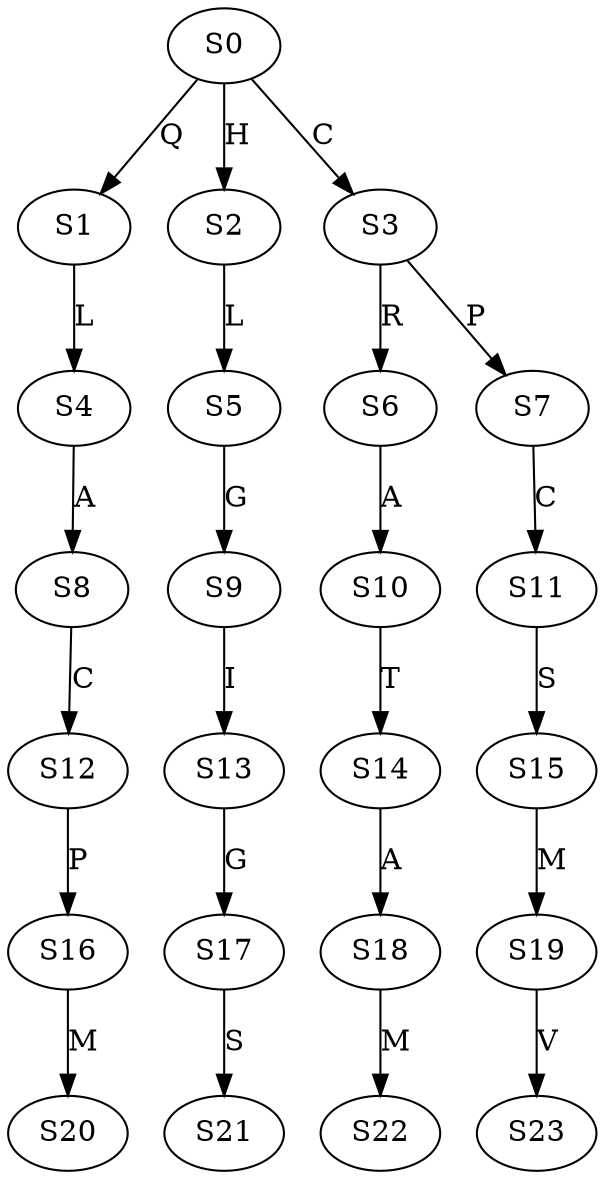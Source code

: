strict digraph  {
	S0 -> S1 [ label = Q ];
	S0 -> S2 [ label = H ];
	S0 -> S3 [ label = C ];
	S1 -> S4 [ label = L ];
	S2 -> S5 [ label = L ];
	S3 -> S6 [ label = R ];
	S3 -> S7 [ label = P ];
	S4 -> S8 [ label = A ];
	S5 -> S9 [ label = G ];
	S6 -> S10 [ label = A ];
	S7 -> S11 [ label = C ];
	S8 -> S12 [ label = C ];
	S9 -> S13 [ label = I ];
	S10 -> S14 [ label = T ];
	S11 -> S15 [ label = S ];
	S12 -> S16 [ label = P ];
	S13 -> S17 [ label = G ];
	S14 -> S18 [ label = A ];
	S15 -> S19 [ label = M ];
	S16 -> S20 [ label = M ];
	S17 -> S21 [ label = S ];
	S18 -> S22 [ label = M ];
	S19 -> S23 [ label = V ];
}
